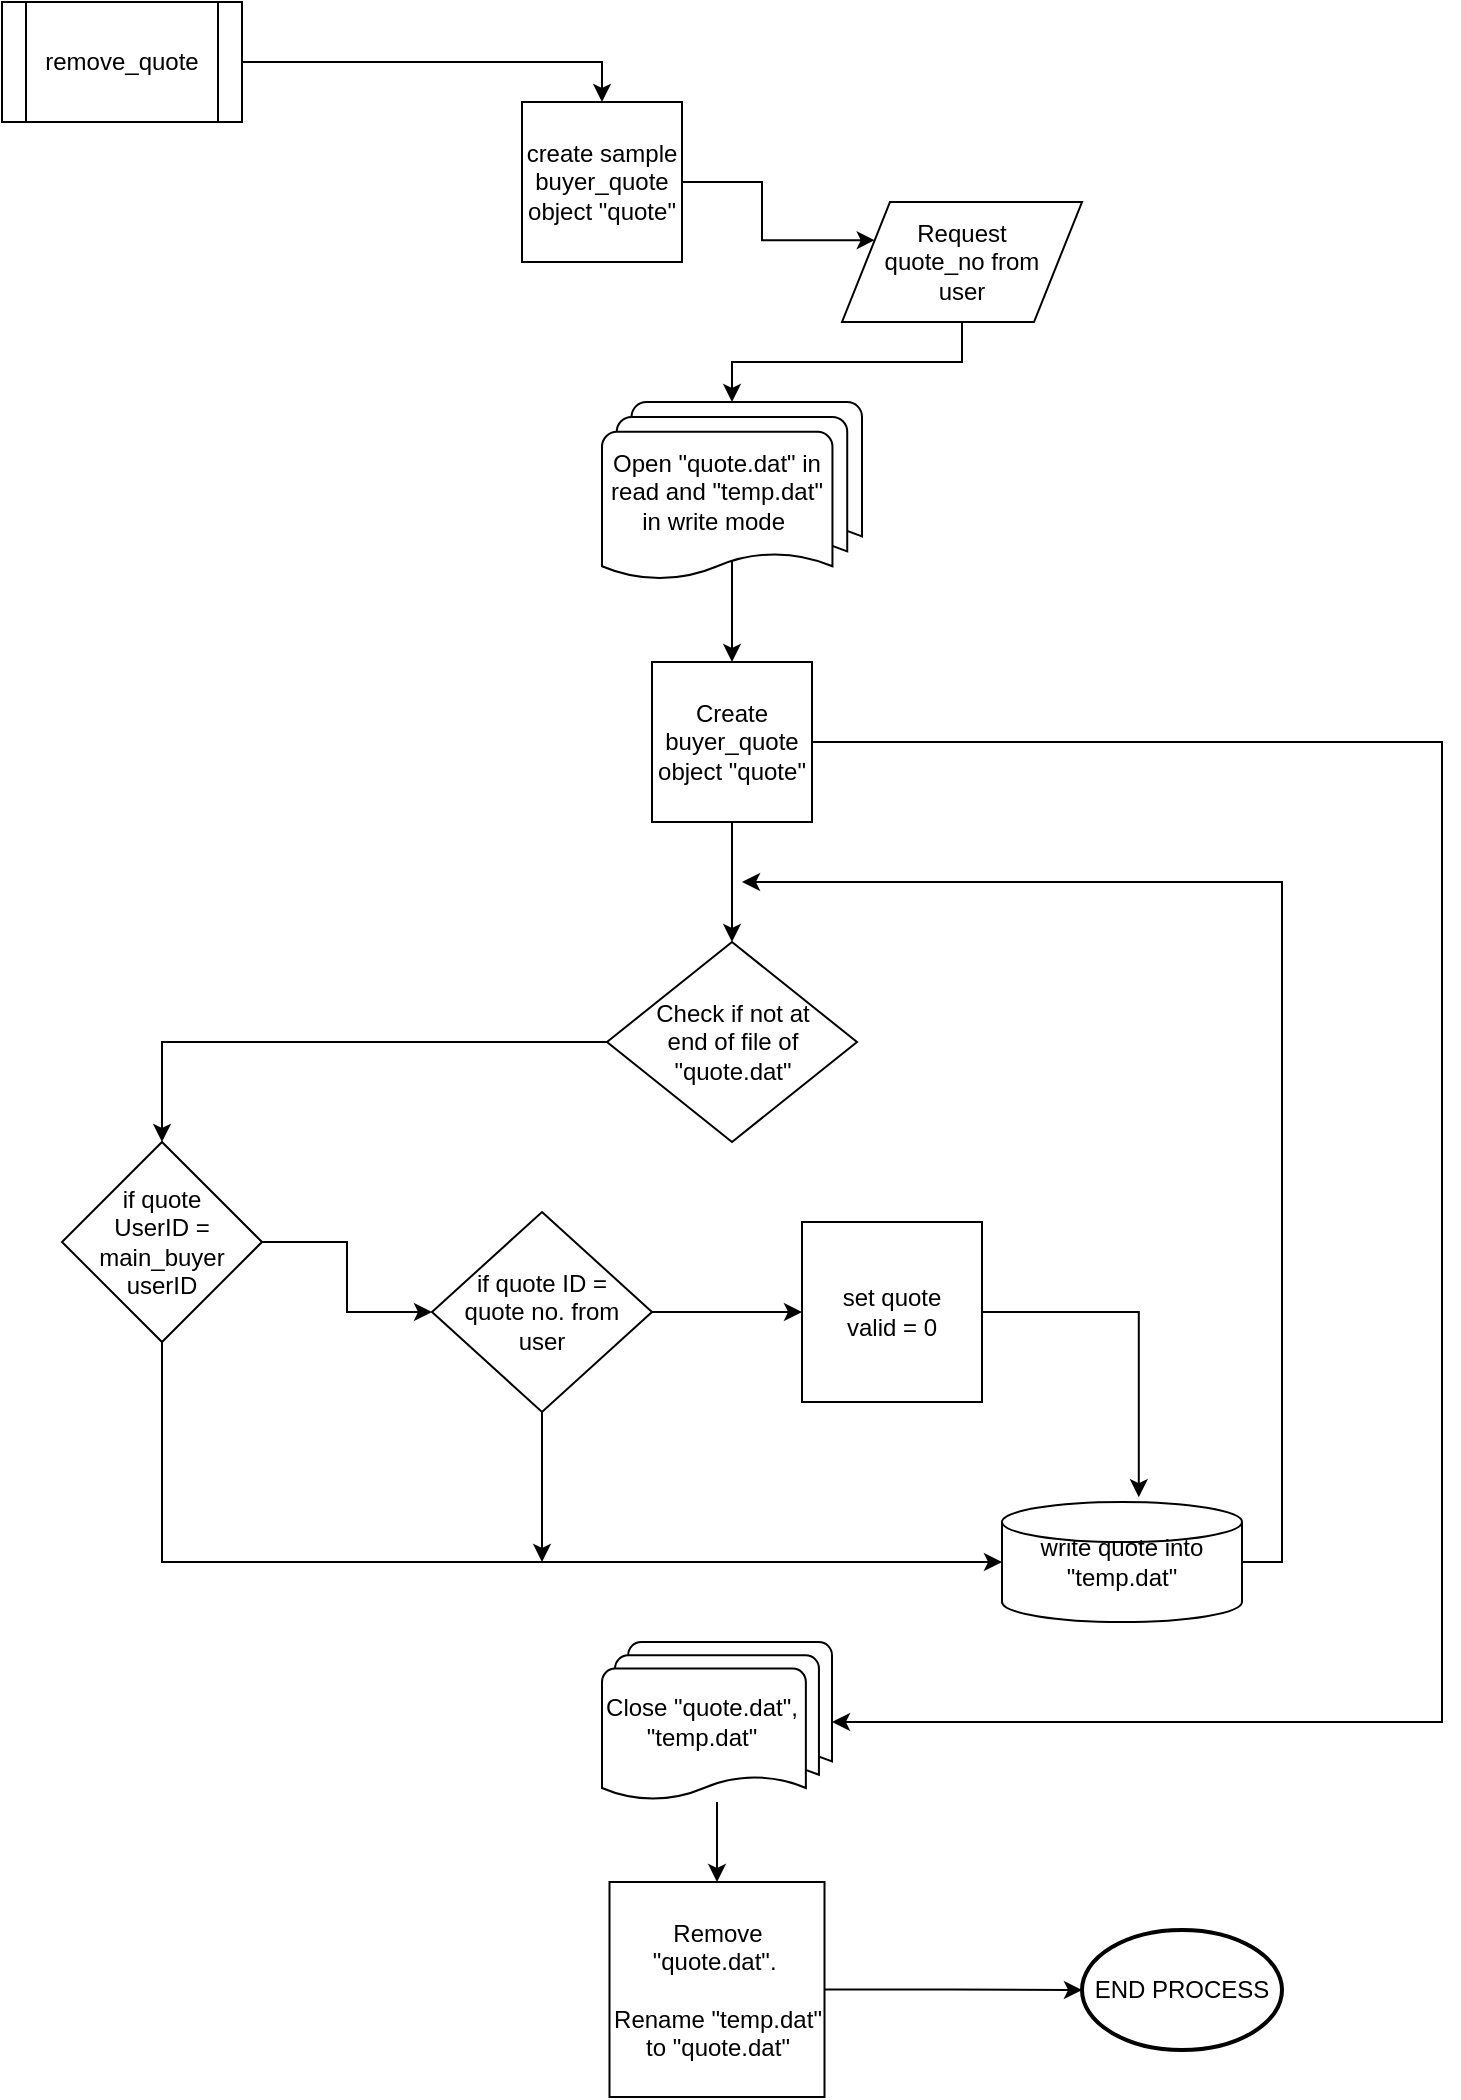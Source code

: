 <mxfile version="13.1.3" type="github"><diagram id="C5RBs43oDa-KdzZeNtuy" name="Page-1"><mxGraphModel dx="1730" dy="885" grid="1" gridSize="10" guides="1" tooltips="1" connect="1" arrows="1" fold="1" page="1" pageScale="1" pageWidth="827" pageHeight="1169" math="0" shadow="0"><root><mxCell id="WIyWlLk6GJQsqaUBKTNV-0"/><mxCell id="WIyWlLk6GJQsqaUBKTNV-1" parent="WIyWlLk6GJQsqaUBKTNV-0"/><mxCell id="8VGQciykXTAUP05uwoIZ-6" style="edgeStyle=orthogonalEdgeStyle;rounded=0;orthogonalLoop=1;jettySize=auto;html=1;entryX=0.5;entryY=0;entryDx=0;entryDy=0;" edge="1" parent="WIyWlLk6GJQsqaUBKTNV-1" source="8VGQciykXTAUP05uwoIZ-0" target="8VGQciykXTAUP05uwoIZ-2"><mxGeometry relative="1" as="geometry"/></mxCell><mxCell id="8VGQciykXTAUP05uwoIZ-0" value="remove_quote" style="shape=process;whiteSpace=wrap;html=1;backgroundOutline=1;" vertex="1" parent="WIyWlLk6GJQsqaUBKTNV-1"><mxGeometry x="60" y="30" width="120" height="60" as="geometry"/></mxCell><mxCell id="8VGQciykXTAUP05uwoIZ-10" style="edgeStyle=orthogonalEdgeStyle;rounded=0;orthogonalLoop=1;jettySize=auto;html=1;entryX=0.5;entryY=0;entryDx=0;entryDy=0;entryPerimeter=0;" edge="1" parent="WIyWlLk6GJQsqaUBKTNV-1" source="8VGQciykXTAUP05uwoIZ-1" target="8VGQciykXTAUP05uwoIZ-8"><mxGeometry relative="1" as="geometry"/></mxCell><mxCell id="8VGQciykXTAUP05uwoIZ-1" value="Request quote_no from user" style="shape=parallelogram;perimeter=parallelogramPerimeter;whiteSpace=wrap;html=1;spacingLeft=15;spacingRight=15;" vertex="1" parent="WIyWlLk6GJQsqaUBKTNV-1"><mxGeometry x="480" y="130" width="120" height="60" as="geometry"/></mxCell><mxCell id="8VGQciykXTAUP05uwoIZ-11" style="edgeStyle=orthogonalEdgeStyle;rounded=0;orthogonalLoop=1;jettySize=auto;html=1;entryX=0;entryY=0.25;entryDx=0;entryDy=0;" edge="1" parent="WIyWlLk6GJQsqaUBKTNV-1" source="8VGQciykXTAUP05uwoIZ-2" target="8VGQciykXTAUP05uwoIZ-1"><mxGeometry relative="1" as="geometry"/></mxCell><mxCell id="8VGQciykXTAUP05uwoIZ-2" value="create sample buyer_quote object &quot;quote&quot;" style="whiteSpace=wrap;html=1;aspect=fixed;" vertex="1" parent="WIyWlLk6GJQsqaUBKTNV-1"><mxGeometry x="320" y="80" width="80" height="80" as="geometry"/></mxCell><mxCell id="8VGQciykXTAUP05uwoIZ-13" style="edgeStyle=orthogonalEdgeStyle;rounded=0;orthogonalLoop=1;jettySize=auto;html=1;entryX=0.5;entryY=0;entryDx=0;entryDy=0;exitX=0.5;exitY=0.88;exitDx=0;exitDy=0;exitPerimeter=0;" edge="1" parent="WIyWlLk6GJQsqaUBKTNV-1" source="8VGQciykXTAUP05uwoIZ-8" target="8VGQciykXTAUP05uwoIZ-12"><mxGeometry relative="1" as="geometry"/></mxCell><mxCell id="8VGQciykXTAUP05uwoIZ-8" value="Open &quot;quote.dat&quot; in read and &quot;temp.dat&quot; in write mode&amp;nbsp;" style="strokeWidth=1;html=1;shape=mxgraph.flowchart.multi-document;whiteSpace=wrap;spacingRight=15;" vertex="1" parent="WIyWlLk6GJQsqaUBKTNV-1"><mxGeometry x="360" y="230" width="130" height="90" as="geometry"/></mxCell><mxCell id="8VGQciykXTAUP05uwoIZ-15" style="edgeStyle=orthogonalEdgeStyle;rounded=0;orthogonalLoop=1;jettySize=auto;html=1;entryX=0.5;entryY=0;entryDx=0;entryDy=0;entryPerimeter=0;" edge="1" parent="WIyWlLk6GJQsqaUBKTNV-1" source="8VGQciykXTAUP05uwoIZ-12" target="8VGQciykXTAUP05uwoIZ-14"><mxGeometry relative="1" as="geometry"/></mxCell><mxCell id="8VGQciykXTAUP05uwoIZ-35" style="edgeStyle=orthogonalEdgeStyle;rounded=0;orthogonalLoop=1;jettySize=auto;html=1;entryX=1;entryY=0.5;entryDx=0;entryDy=0;entryPerimeter=0;" edge="1" parent="WIyWlLk6GJQsqaUBKTNV-1" source="8VGQciykXTAUP05uwoIZ-12" target="8VGQciykXTAUP05uwoIZ-34"><mxGeometry relative="1" as="geometry"><Array as="points"><mxPoint x="780" y="400"/><mxPoint x="780" y="890"/></Array></mxGeometry></mxCell><mxCell id="8VGQciykXTAUP05uwoIZ-12" value="Create buyer_quote object &quot;quote&quot;" style="whiteSpace=wrap;html=1;aspect=fixed;strokeWidth=1;" vertex="1" parent="WIyWlLk6GJQsqaUBKTNV-1"><mxGeometry x="385" y="360" width="80" height="80" as="geometry"/></mxCell><mxCell id="8VGQciykXTAUP05uwoIZ-16" style="edgeStyle=orthogonalEdgeStyle;rounded=0;orthogonalLoop=1;jettySize=auto;html=1;entryX=0.5;entryY=0;entryDx=0;entryDy=0;entryPerimeter=0;" edge="1" parent="WIyWlLk6GJQsqaUBKTNV-1" source="8VGQciykXTAUP05uwoIZ-14" target="8VGQciykXTAUP05uwoIZ-17"><mxGeometry relative="1" as="geometry"><mxPoint x="260" y="560" as="targetPoint"/></mxGeometry></mxCell><mxCell id="8VGQciykXTAUP05uwoIZ-14" value="Check if not at end of file of &quot;quote.dat&quot;" style="strokeWidth=1;html=1;shape=mxgraph.flowchart.decision;whiteSpace=wrap;spacingLeft=15;spacingRight=15;" vertex="1" parent="WIyWlLk6GJQsqaUBKTNV-1"><mxGeometry x="362.5" y="500" width="125" height="100" as="geometry"/></mxCell><mxCell id="8VGQciykXTAUP05uwoIZ-21" style="edgeStyle=orthogonalEdgeStyle;rounded=0;orthogonalLoop=1;jettySize=auto;html=1;entryX=0;entryY=0.5;entryDx=0;entryDy=0;" edge="1" parent="WIyWlLk6GJQsqaUBKTNV-1" source="8VGQciykXTAUP05uwoIZ-17" target="8VGQciykXTAUP05uwoIZ-18"><mxGeometry relative="1" as="geometry"/></mxCell><mxCell id="8VGQciykXTAUP05uwoIZ-30" style="edgeStyle=orthogonalEdgeStyle;rounded=0;orthogonalLoop=1;jettySize=auto;html=1;entryX=0;entryY=0.5;entryDx=0;entryDy=0;entryPerimeter=0;" edge="1" parent="WIyWlLk6GJQsqaUBKTNV-1" source="8VGQciykXTAUP05uwoIZ-17" target="8VGQciykXTAUP05uwoIZ-29"><mxGeometry relative="1" as="geometry"><Array as="points"><mxPoint x="140" y="810"/></Array></mxGeometry></mxCell><mxCell id="8VGQciykXTAUP05uwoIZ-17" value="if quote UserID = main_buyer userID" style="strokeWidth=1;html=1;shape=mxgraph.flowchart.decision;whiteSpace=wrap;spacingLeft=15;spacingRight=15;" vertex="1" parent="WIyWlLk6GJQsqaUBKTNV-1"><mxGeometry x="90" y="600" width="100" height="100" as="geometry"/></mxCell><mxCell id="8VGQciykXTAUP05uwoIZ-23" style="edgeStyle=orthogonalEdgeStyle;rounded=0;orthogonalLoop=1;jettySize=auto;html=1;entryX=0;entryY=0.5;entryDx=0;entryDy=0;" edge="1" parent="WIyWlLk6GJQsqaUBKTNV-1" source="8VGQciykXTAUP05uwoIZ-18" target="8VGQciykXTAUP05uwoIZ-22"><mxGeometry relative="1" as="geometry"/></mxCell><mxCell id="8VGQciykXTAUP05uwoIZ-31" style="edgeStyle=orthogonalEdgeStyle;rounded=0;orthogonalLoop=1;jettySize=auto;html=1;" edge="1" parent="WIyWlLk6GJQsqaUBKTNV-1" source="8VGQciykXTAUP05uwoIZ-18"><mxGeometry relative="1" as="geometry"><mxPoint x="330" y="810" as="targetPoint"/></mxGeometry></mxCell><mxCell id="8VGQciykXTAUP05uwoIZ-18" value="if quote ID = quote no. from user" style="rhombus;whiteSpace=wrap;html=1;strokeWidth=1;spacingLeft=15;spacingRight=15;" vertex="1" parent="WIyWlLk6GJQsqaUBKTNV-1"><mxGeometry x="275" y="635" width="110" height="100" as="geometry"/></mxCell><mxCell id="8VGQciykXTAUP05uwoIZ-32" style="edgeStyle=orthogonalEdgeStyle;rounded=0;orthogonalLoop=1;jettySize=auto;html=1;entryX=0.57;entryY=-0.04;entryDx=0;entryDy=0;entryPerimeter=0;" edge="1" parent="WIyWlLk6GJQsqaUBKTNV-1" source="8VGQciykXTAUP05uwoIZ-22" target="8VGQciykXTAUP05uwoIZ-29"><mxGeometry relative="1" as="geometry"/></mxCell><mxCell id="8VGQciykXTAUP05uwoIZ-22" value="set quote &lt;br&gt;valid = 0" style="whiteSpace=wrap;html=1;aspect=fixed;strokeWidth=1;" vertex="1" parent="WIyWlLk6GJQsqaUBKTNV-1"><mxGeometry x="460" y="640" width="90" height="90" as="geometry"/></mxCell><mxCell id="8VGQciykXTAUP05uwoIZ-33" style="edgeStyle=orthogonalEdgeStyle;rounded=0;orthogonalLoop=1;jettySize=auto;html=1;" edge="1" parent="WIyWlLk6GJQsqaUBKTNV-1" source="8VGQciykXTAUP05uwoIZ-29"><mxGeometry relative="1" as="geometry"><mxPoint x="430" y="470" as="targetPoint"/><Array as="points"><mxPoint x="700" y="810"/><mxPoint x="700" y="470"/></Array></mxGeometry></mxCell><mxCell id="8VGQciykXTAUP05uwoIZ-29" value="write quote into &quot;temp.dat&quot;" style="strokeWidth=1;html=1;shape=mxgraph.flowchart.database;whiteSpace=wrap;" vertex="1" parent="WIyWlLk6GJQsqaUBKTNV-1"><mxGeometry x="560" y="780" width="120" height="60" as="geometry"/></mxCell><mxCell id="8VGQciykXTAUP05uwoIZ-37" style="edgeStyle=orthogonalEdgeStyle;rounded=0;orthogonalLoop=1;jettySize=auto;html=1;entryX=0.5;entryY=0;entryDx=0;entryDy=0;" edge="1" parent="WIyWlLk6GJQsqaUBKTNV-1" source="8VGQciykXTAUP05uwoIZ-34" target="8VGQciykXTAUP05uwoIZ-36"><mxGeometry relative="1" as="geometry"/></mxCell><mxCell id="8VGQciykXTAUP05uwoIZ-34" value="Close &quot;quote.dat&quot;, &quot;temp.dat&quot;" style="strokeWidth=1;html=1;shape=mxgraph.flowchart.multi-document;whiteSpace=wrap;spacingRight=15;" vertex="1" parent="WIyWlLk6GJQsqaUBKTNV-1"><mxGeometry x="360" y="850" width="115" height="80" as="geometry"/></mxCell><mxCell id="8VGQciykXTAUP05uwoIZ-39" style="edgeStyle=orthogonalEdgeStyle;rounded=0;orthogonalLoop=1;jettySize=auto;html=1;" edge="1" parent="WIyWlLk6GJQsqaUBKTNV-1" source="8VGQciykXTAUP05uwoIZ-36" target="8VGQciykXTAUP05uwoIZ-38"><mxGeometry relative="1" as="geometry"/></mxCell><mxCell id="8VGQciykXTAUP05uwoIZ-36" value="Remove &quot;quote.dat&quot;.&amp;nbsp;&lt;br&gt;&lt;br&gt;Rename &quot;temp.dat&quot; to &quot;quote.dat&quot;" style="whiteSpace=wrap;html=1;aspect=fixed;strokeWidth=1;" vertex="1" parent="WIyWlLk6GJQsqaUBKTNV-1"><mxGeometry x="363.75" y="970" width="107.5" height="107.5" as="geometry"/></mxCell><mxCell id="8VGQciykXTAUP05uwoIZ-38" value="END PROCESS" style="strokeWidth=2;html=1;shape=mxgraph.flowchart.start_1;whiteSpace=wrap;" vertex="1" parent="WIyWlLk6GJQsqaUBKTNV-1"><mxGeometry x="600" y="994" width="100" height="60" as="geometry"/></mxCell></root></mxGraphModel></diagram></mxfile>